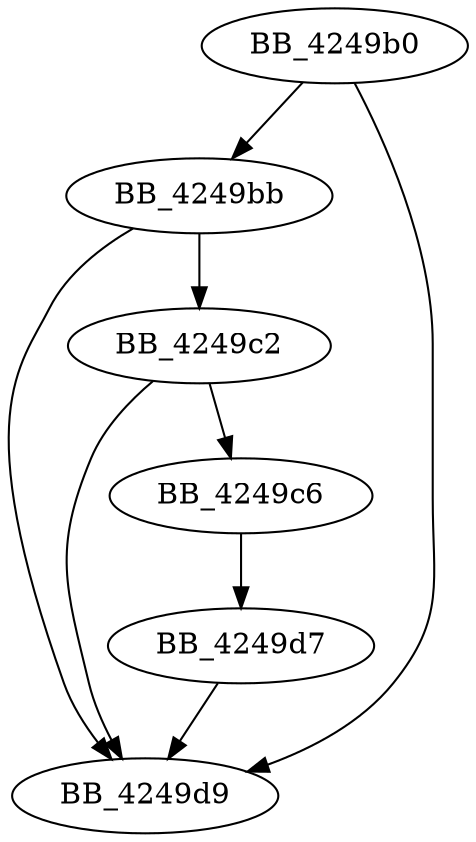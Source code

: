 DiGraph __copytlocinfo_nolock{
BB_4249b0->BB_4249bb
BB_4249b0->BB_4249d9
BB_4249bb->BB_4249c2
BB_4249bb->BB_4249d9
BB_4249c2->BB_4249c6
BB_4249c2->BB_4249d9
BB_4249c6->BB_4249d7
BB_4249d7->BB_4249d9
}
